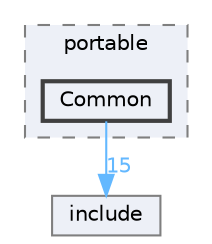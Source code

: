 digraph "D:/Projects/Raspberrypi_pico/pico_freertos_final/freertos_pico2/pico_freertos/FreeRTOS-Kernel/portable/Common"
{
 // LATEX_PDF_SIZE
  bgcolor="transparent";
  edge [fontname=Helvetica,fontsize=10,labelfontname=Helvetica,labelfontsize=10];
  node [fontname=Helvetica,fontsize=10,shape=box,height=0.2,width=0.4];
  compound=true
  subgraph clusterdir_2901950e674b11bd625d37cd8c5cecca {
    graph [ bgcolor="#edf0f7", pencolor="grey50", label="portable", fontname=Helvetica,fontsize=10 style="filled,dashed", URL="dir_2901950e674b11bd625d37cd8c5cecca.html",tooltip=""]
  dir_9717236bb52d78f74d63c512e5c24dcf [label="Common", fillcolor="#edf0f7", color="grey25", style="filled,bold", URL="dir_9717236bb52d78f74d63c512e5c24dcf.html",tooltip=""];
  }
  dir_c69ece34c3f150cb2c6f1098178b172a [label="include", fillcolor="#edf0f7", color="grey50", style="filled", URL="dir_c69ece34c3f150cb2c6f1098178b172a.html",tooltip=""];
  dir_9717236bb52d78f74d63c512e5c24dcf->dir_c69ece34c3f150cb2c6f1098178b172a [headlabel="15", labeldistance=1.5 headhref="dir_000102_000125.html" href="dir_000102_000125.html" color="steelblue1" fontcolor="steelblue1"];
}
